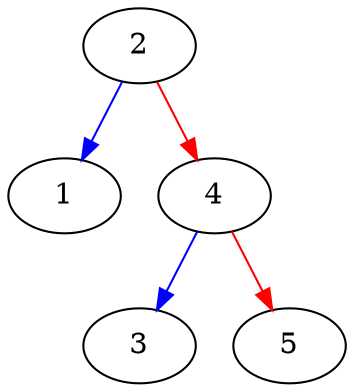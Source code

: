 digraph G{
16547160[label="2"];
16547160->16547136[color=blue];
16547160->16547208[color=red];
16547136[label="1"];
16547208[label="4"];
16547208->16547184[color=blue];
16547208->16547232[color=red];
16547184[label="3"];
16547232[label="5"];
}